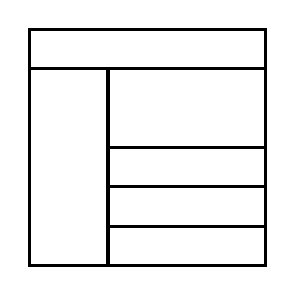 \begin{tikzpicture}[very thick, scale=.5]
    \draw (0,5) rectangle (6,6);
    \draw (0,0) rectangle (2,5);
    \draw (2,3) rectangle (6,5);
    \draw (2,2) rectangle (6,3);
    \draw (2,1) rectangle (6,2);
    \draw (2,0) rectangle (6,1);
\end{tikzpicture}
